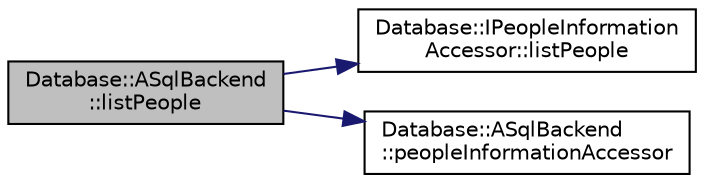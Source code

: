 digraph "Database::ASqlBackend::listPeople"
{
 // LATEX_PDF_SIZE
  edge [fontname="Helvetica",fontsize="10",labelfontname="Helvetica",labelfontsize="10"];
  node [fontname="Helvetica",fontsize="10",shape=record];
  rankdir="LR";
  Node1 [label="Database::ASqlBackend\l::listPeople",height=0.2,width=0.4,color="black", fillcolor="grey75", style="filled", fontcolor="black",tooltip="get people details for given people ids"];
  Node1 -> Node2 [color="midnightblue",fontsize="10",style="solid",fontname="Helvetica"];
  Node2 [label="Database::IPeopleInformation\lAccessor::listPeople",height=0.2,width=0.4,color="black", fillcolor="white", style="filled",URL="$class_database_1_1_i_people_information_accessor.html#ae85c1ddb950bd0f7dfb7c4eaf33aa391",tooltip="list all people names"];
  Node1 -> Node3 [color="midnightblue",fontsize="10",style="solid",fontname="Helvetica"];
  Node3 [label="Database::ASqlBackend\l::peopleInformationAccessor",height=0.2,width=0.4,color="black", fillcolor="white", style="filled",URL="$class_database_1_1_a_sql_backend.html#affedc37c486bf6ef70dbbcec2392ba42",tooltip=" "];
}
